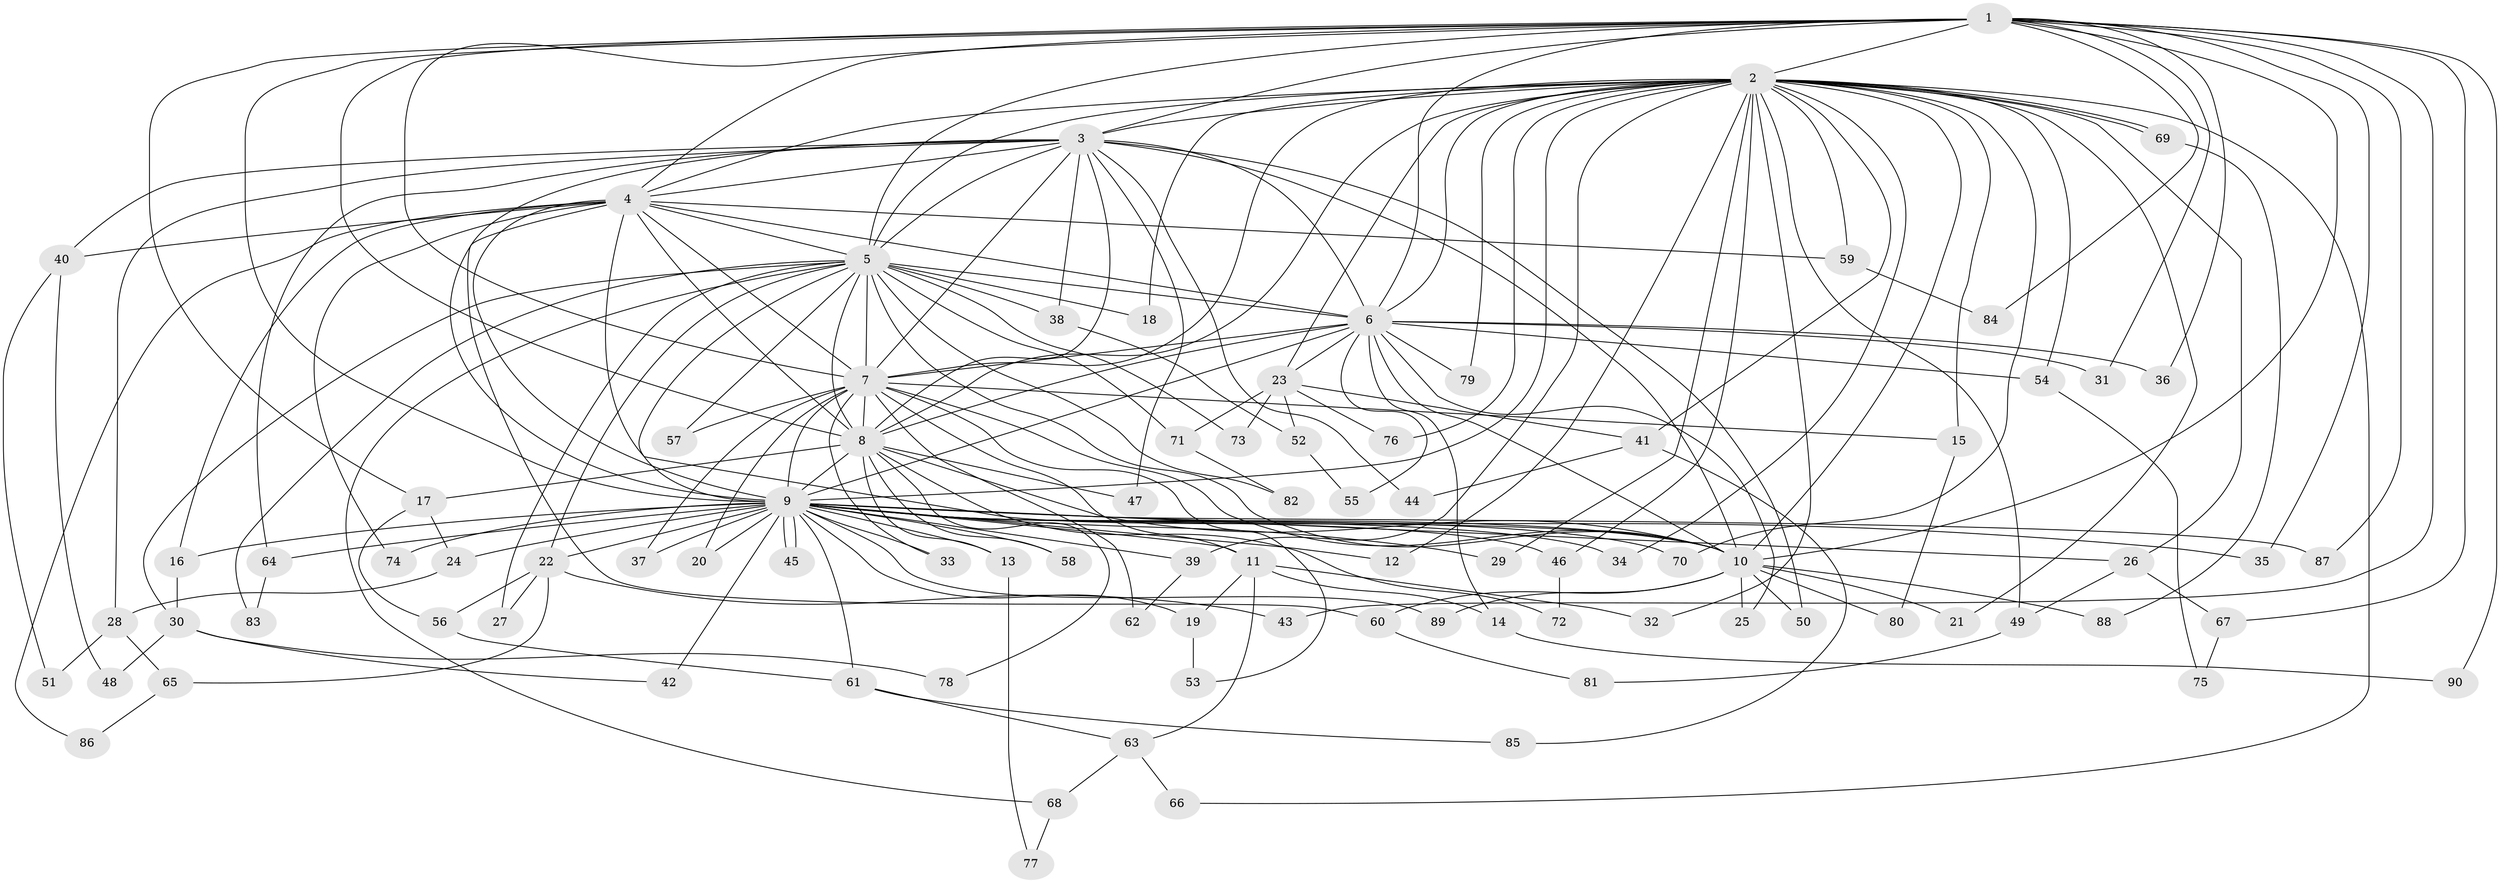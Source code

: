 // Generated by graph-tools (version 1.1) at 2025/14/03/09/25 04:14:13]
// undirected, 90 vertices, 205 edges
graph export_dot {
graph [start="1"]
  node [color=gray90,style=filled];
  1;
  2;
  3;
  4;
  5;
  6;
  7;
  8;
  9;
  10;
  11;
  12;
  13;
  14;
  15;
  16;
  17;
  18;
  19;
  20;
  21;
  22;
  23;
  24;
  25;
  26;
  27;
  28;
  29;
  30;
  31;
  32;
  33;
  34;
  35;
  36;
  37;
  38;
  39;
  40;
  41;
  42;
  43;
  44;
  45;
  46;
  47;
  48;
  49;
  50;
  51;
  52;
  53;
  54;
  55;
  56;
  57;
  58;
  59;
  60;
  61;
  62;
  63;
  64;
  65;
  66;
  67;
  68;
  69;
  70;
  71;
  72;
  73;
  74;
  75;
  76;
  77;
  78;
  79;
  80;
  81;
  82;
  83;
  84;
  85;
  86;
  87;
  88;
  89;
  90;
  1 -- 2;
  1 -- 3;
  1 -- 4;
  1 -- 5;
  1 -- 6;
  1 -- 7;
  1 -- 8;
  1 -- 9;
  1 -- 10;
  1 -- 17;
  1 -- 31;
  1 -- 35;
  1 -- 36;
  1 -- 43;
  1 -- 67;
  1 -- 84;
  1 -- 87;
  1 -- 90;
  2 -- 3;
  2 -- 4;
  2 -- 5;
  2 -- 6;
  2 -- 7;
  2 -- 8;
  2 -- 9;
  2 -- 10;
  2 -- 12;
  2 -- 15;
  2 -- 18;
  2 -- 21;
  2 -- 23;
  2 -- 26;
  2 -- 29;
  2 -- 32;
  2 -- 34;
  2 -- 39;
  2 -- 41;
  2 -- 46;
  2 -- 49;
  2 -- 54;
  2 -- 59;
  2 -- 66;
  2 -- 69;
  2 -- 69;
  2 -- 70;
  2 -- 76;
  2 -- 79;
  3 -- 4;
  3 -- 5;
  3 -- 6;
  3 -- 7;
  3 -- 8;
  3 -- 9;
  3 -- 10;
  3 -- 28;
  3 -- 38;
  3 -- 40;
  3 -- 44;
  3 -- 47;
  3 -- 50;
  3 -- 64;
  4 -- 5;
  4 -- 6;
  4 -- 7;
  4 -- 8;
  4 -- 9;
  4 -- 10;
  4 -- 16;
  4 -- 40;
  4 -- 59;
  4 -- 60;
  4 -- 74;
  4 -- 86;
  5 -- 6;
  5 -- 7;
  5 -- 8;
  5 -- 9;
  5 -- 10;
  5 -- 18;
  5 -- 22;
  5 -- 27;
  5 -- 30;
  5 -- 38;
  5 -- 57;
  5 -- 68;
  5 -- 71;
  5 -- 73;
  5 -- 82;
  5 -- 83;
  6 -- 7;
  6 -- 8;
  6 -- 9;
  6 -- 10;
  6 -- 14;
  6 -- 23;
  6 -- 25;
  6 -- 31;
  6 -- 36;
  6 -- 54;
  6 -- 55;
  6 -- 79;
  7 -- 8;
  7 -- 9;
  7 -- 10;
  7 -- 11;
  7 -- 15;
  7 -- 20;
  7 -- 33;
  7 -- 37;
  7 -- 53;
  7 -- 57;
  7 -- 62;
  8 -- 9;
  8 -- 10;
  8 -- 13;
  8 -- 17;
  8 -- 47;
  8 -- 58;
  8 -- 72;
  8 -- 78;
  9 -- 10;
  9 -- 11;
  9 -- 12;
  9 -- 13;
  9 -- 16;
  9 -- 19;
  9 -- 20;
  9 -- 22;
  9 -- 24;
  9 -- 26;
  9 -- 29;
  9 -- 33;
  9 -- 34;
  9 -- 35;
  9 -- 37;
  9 -- 39;
  9 -- 42;
  9 -- 45;
  9 -- 45;
  9 -- 46;
  9 -- 58;
  9 -- 61;
  9 -- 64;
  9 -- 70;
  9 -- 74;
  9 -- 87;
  9 -- 89;
  10 -- 21;
  10 -- 25;
  10 -- 50;
  10 -- 60;
  10 -- 80;
  10 -- 88;
  10 -- 89;
  11 -- 14;
  11 -- 19;
  11 -- 32;
  11 -- 63;
  13 -- 77;
  14 -- 90;
  15 -- 80;
  16 -- 30;
  17 -- 24;
  17 -- 56;
  19 -- 53;
  22 -- 27;
  22 -- 43;
  22 -- 56;
  22 -- 65;
  23 -- 41;
  23 -- 52;
  23 -- 71;
  23 -- 73;
  23 -- 76;
  24 -- 28;
  26 -- 49;
  26 -- 67;
  28 -- 51;
  28 -- 65;
  30 -- 42;
  30 -- 48;
  30 -- 78;
  38 -- 52;
  39 -- 62;
  40 -- 48;
  40 -- 51;
  41 -- 44;
  41 -- 85;
  46 -- 72;
  49 -- 81;
  52 -- 55;
  54 -- 75;
  56 -- 61;
  59 -- 84;
  60 -- 81;
  61 -- 63;
  61 -- 85;
  63 -- 66;
  63 -- 68;
  64 -- 83;
  65 -- 86;
  67 -- 75;
  68 -- 77;
  69 -- 88;
  71 -- 82;
}
